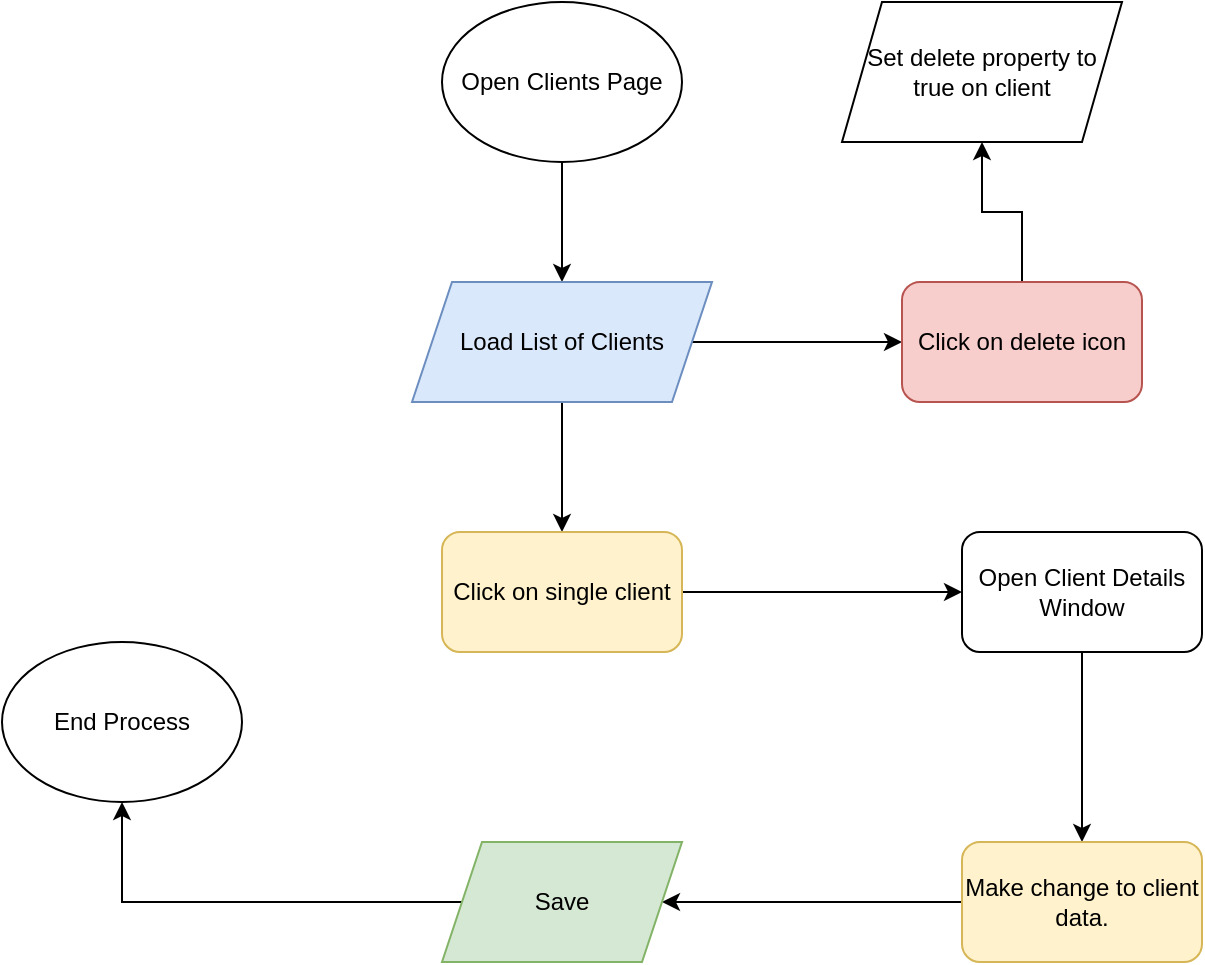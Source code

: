 <mxfile version="14.0.0" type="github"><diagram id="cnIdACrcDHKkmGOXr_xd" name="Page-1"><mxGraphModel dx="1422" dy="834" grid="1" gridSize="10" guides="1" tooltips="1" connect="1" arrows="1" fold="1" page="1" pageScale="1" pageWidth="850" pageHeight="1100" math="0" shadow="0"><root><mxCell id="0"/><mxCell id="1" parent="0"/><mxCell id="w-oPSwCwxVvq-GF0HT3Y-1" style="edgeStyle=orthogonalEdgeStyle;rounded=0;orthogonalLoop=1;jettySize=auto;html=1;entryX=0.5;entryY=0;entryDx=0;entryDy=0;" edge="1" parent="1" source="2umota7Zlb2DZrIlvQwm-1" target="2umota7Zlb2DZrIlvQwm-2"><mxGeometry relative="1" as="geometry"/></mxCell><mxCell id="2umota7Zlb2DZrIlvQwm-1" value="Open Clients Page" style="ellipse;whiteSpace=wrap;html=1;" parent="1" vertex="1"><mxGeometry x="320" y="60" width="120" height="80" as="geometry"/></mxCell><mxCell id="w-oPSwCwxVvq-GF0HT3Y-3" style="edgeStyle=orthogonalEdgeStyle;rounded=0;orthogonalLoop=1;jettySize=auto;html=1;entryX=0.5;entryY=0;entryDx=0;entryDy=0;" edge="1" parent="1" source="2umota7Zlb2DZrIlvQwm-2" target="w-oPSwCwxVvq-GF0HT3Y-2"><mxGeometry relative="1" as="geometry"/></mxCell><mxCell id="w-oPSwCwxVvq-GF0HT3Y-11" style="edgeStyle=orthogonalEdgeStyle;rounded=0;orthogonalLoop=1;jettySize=auto;html=1;entryX=0;entryY=0.5;entryDx=0;entryDy=0;" edge="1" parent="1" source="2umota7Zlb2DZrIlvQwm-2" target="w-oPSwCwxVvq-GF0HT3Y-12"><mxGeometry relative="1" as="geometry"><mxPoint x="540" y="230" as="targetPoint"/></mxGeometry></mxCell><mxCell id="2umota7Zlb2DZrIlvQwm-2" value="Load List of Clients" style="shape=parallelogram;perimeter=parallelogramPerimeter;whiteSpace=wrap;html=1;fixedSize=1;fillColor=#dae8fc;strokeColor=#6c8ebf;" parent="1" vertex="1"><mxGeometry x="305" y="200" width="150" height="60" as="geometry"/></mxCell><mxCell id="2umota7Zlb2DZrIlvQwm-5" value="End Process" style="ellipse;whiteSpace=wrap;html=1;" parent="1" vertex="1"><mxGeometry x="100" y="380" width="120" height="80" as="geometry"/></mxCell><mxCell id="w-oPSwCwxVvq-GF0HT3Y-4" style="edgeStyle=orthogonalEdgeStyle;rounded=0;orthogonalLoop=1;jettySize=auto;html=1;entryX=0;entryY=0.5;entryDx=0;entryDy=0;" edge="1" parent="1" source="w-oPSwCwxVvq-GF0HT3Y-2" target="w-oPSwCwxVvq-GF0HT3Y-5"><mxGeometry relative="1" as="geometry"><mxPoint x="580" y="355" as="targetPoint"/></mxGeometry></mxCell><mxCell id="w-oPSwCwxVvq-GF0HT3Y-2" value="Click on single client" style="rounded=1;whiteSpace=wrap;html=1;fillColor=#fff2cc;strokeColor=#d6b656;" vertex="1" parent="1"><mxGeometry x="320" y="325" width="120" height="60" as="geometry"/></mxCell><mxCell id="w-oPSwCwxVvq-GF0HT3Y-7" style="edgeStyle=orthogonalEdgeStyle;rounded=0;orthogonalLoop=1;jettySize=auto;html=1;entryX=0.5;entryY=0;entryDx=0;entryDy=0;" edge="1" parent="1" source="w-oPSwCwxVvq-GF0HT3Y-5" target="w-oPSwCwxVvq-GF0HT3Y-6"><mxGeometry relative="1" as="geometry"/></mxCell><mxCell id="w-oPSwCwxVvq-GF0HT3Y-5" value="Open Client Details Window" style="rounded=1;whiteSpace=wrap;html=1;" vertex="1" parent="1"><mxGeometry x="580" y="325" width="120" height="60" as="geometry"/></mxCell><mxCell id="w-oPSwCwxVvq-GF0HT3Y-9" style="edgeStyle=orthogonalEdgeStyle;rounded=0;orthogonalLoop=1;jettySize=auto;html=1;entryX=1;entryY=0.5;entryDx=0;entryDy=0;" edge="1" parent="1" source="w-oPSwCwxVvq-GF0HT3Y-6" target="w-oPSwCwxVvq-GF0HT3Y-8"><mxGeometry relative="1" as="geometry"/></mxCell><mxCell id="w-oPSwCwxVvq-GF0HT3Y-6" value="Make change to client data." style="rounded=1;whiteSpace=wrap;html=1;fillColor=#fff2cc;strokeColor=#d6b656;" vertex="1" parent="1"><mxGeometry x="580" y="480" width="120" height="60" as="geometry"/></mxCell><mxCell id="w-oPSwCwxVvq-GF0HT3Y-10" style="edgeStyle=orthogonalEdgeStyle;rounded=0;orthogonalLoop=1;jettySize=auto;html=1;entryX=0.5;entryY=1;entryDx=0;entryDy=0;" edge="1" parent="1" source="w-oPSwCwxVvq-GF0HT3Y-8" target="2umota7Zlb2DZrIlvQwm-5"><mxGeometry relative="1" as="geometry"/></mxCell><mxCell id="w-oPSwCwxVvq-GF0HT3Y-8" value="Save" style="shape=parallelogram;perimeter=parallelogramPerimeter;whiteSpace=wrap;html=1;fixedSize=1;fillColor=#d5e8d4;strokeColor=#82b366;" vertex="1" parent="1"><mxGeometry x="320" y="480" width="120" height="60" as="geometry"/></mxCell><mxCell id="w-oPSwCwxVvq-GF0HT3Y-16" style="edgeStyle=orthogonalEdgeStyle;rounded=0;orthogonalLoop=1;jettySize=auto;html=1;" edge="1" parent="1" source="w-oPSwCwxVvq-GF0HT3Y-12" target="w-oPSwCwxVvq-GF0HT3Y-14"><mxGeometry relative="1" as="geometry"/></mxCell><mxCell id="w-oPSwCwxVvq-GF0HT3Y-12" value="Click on delete icon" style="rounded=1;whiteSpace=wrap;html=1;fillColor=#f8cecc;strokeColor=#b85450;" vertex="1" parent="1"><mxGeometry x="550" y="200" width="120" height="60" as="geometry"/></mxCell><mxCell id="w-oPSwCwxVvq-GF0HT3Y-14" value="Set delete property to true on client" style="shape=parallelogram;perimeter=parallelogramPerimeter;whiteSpace=wrap;html=1;fixedSize=1;" vertex="1" parent="1"><mxGeometry x="520" y="60" width="140" height="70" as="geometry"/></mxCell></root></mxGraphModel></diagram></mxfile>